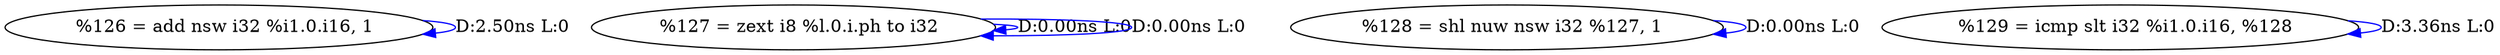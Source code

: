 digraph {
Node0x36d89c0[label="  %126 = add nsw i32 %i1.0.i16, 1"];
Node0x36d89c0 -> Node0x36d89c0[label="D:2.50ns L:0",color=blue];
Node0x36d8aa0[label="  %127 = zext i8 %l.0.i.ph to i32"];
Node0x36d8aa0 -> Node0x36d8aa0[label="D:0.00ns L:0",color=blue];
Node0x36d8aa0 -> Node0x36d8aa0[label="D:0.00ns L:0",color=blue];
Node0x36d8b80[label="  %128 = shl nuw nsw i32 %127, 1"];
Node0x36d8b80 -> Node0x36d8b80[label="D:0.00ns L:0",color=blue];
Node0x36d8c60[label="  %129 = icmp slt i32 %i1.0.i16, %128"];
Node0x36d8c60 -> Node0x36d8c60[label="D:3.36ns L:0",color=blue];
}
